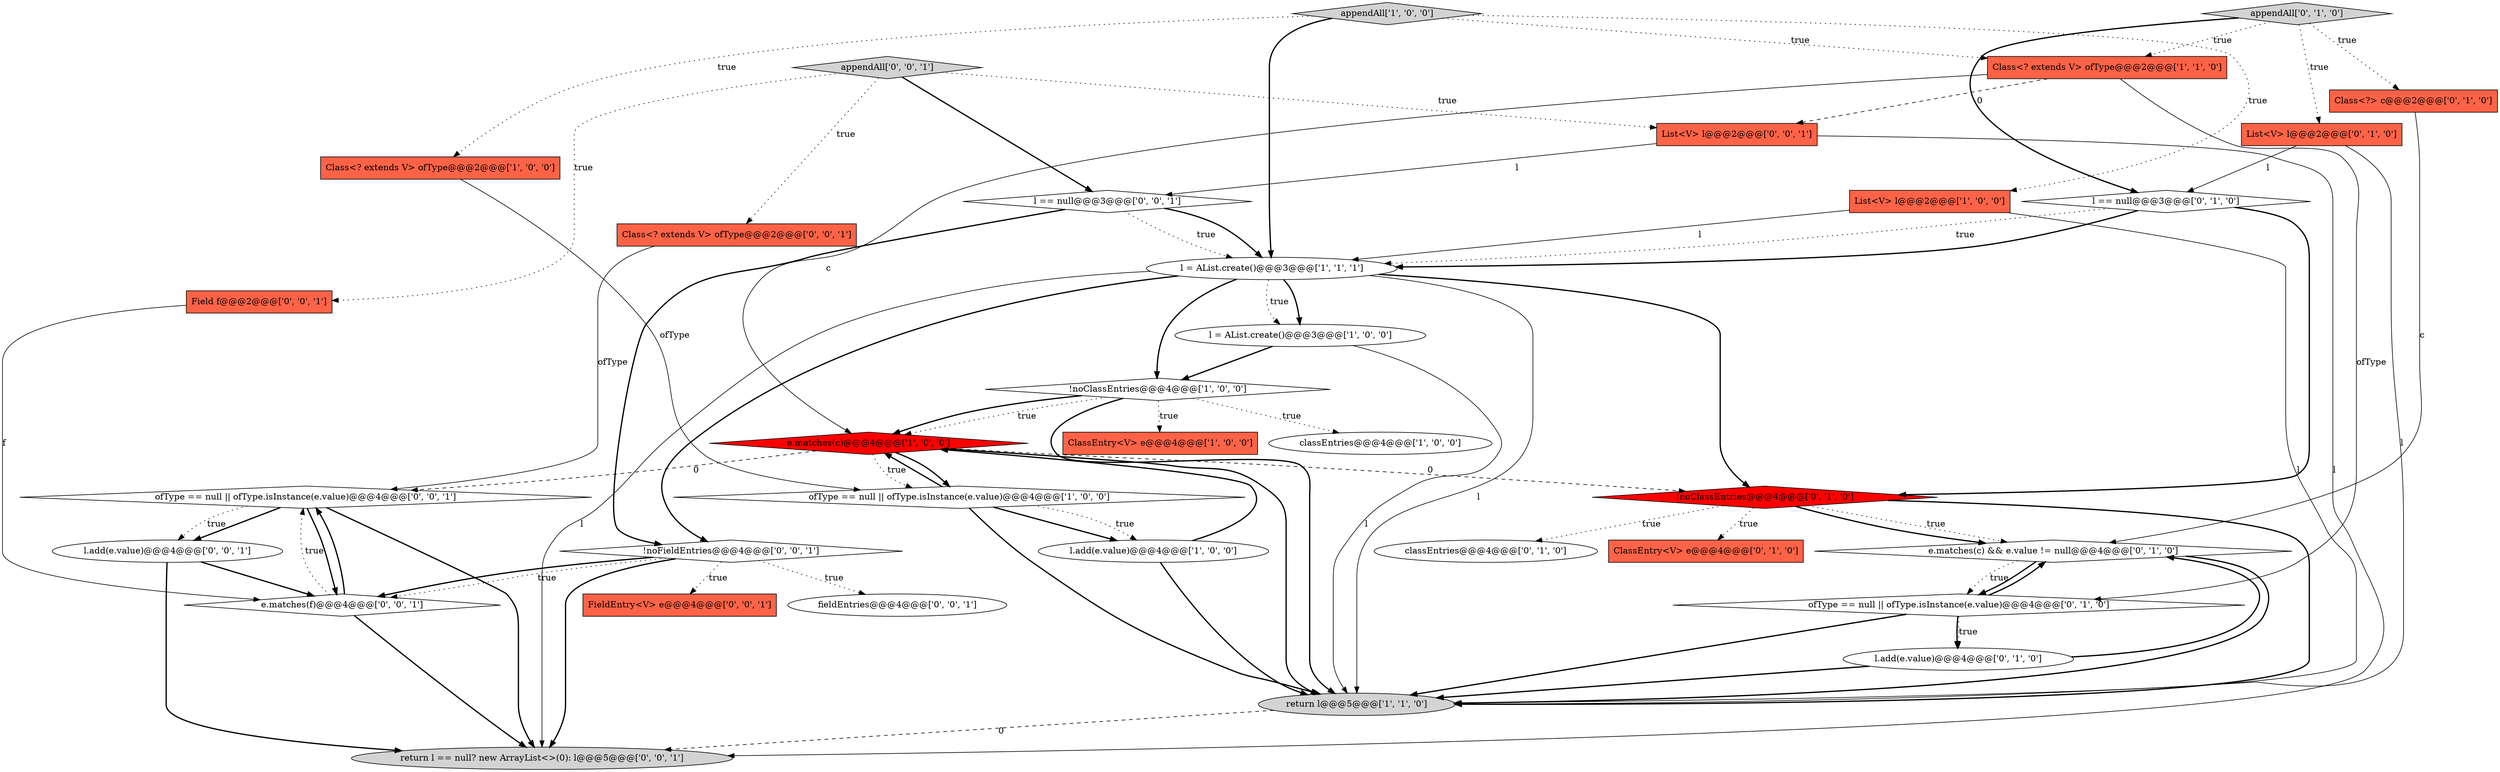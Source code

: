 digraph {
21 [style = filled, label = "appendAll['0', '1', '0']", fillcolor = lightgray, shape = diamond image = "AAA0AAABBB2BBB"];
19 [style = filled, label = "Class<?> c@@@2@@@['0', '1', '0']", fillcolor = tomato, shape = box image = "AAA0AAABBB2BBB"];
26 [style = filled, label = "FieldEntry<V> e@@@4@@@['0', '0', '1']", fillcolor = tomato, shape = box image = "AAA0AAABBB3BBB"];
9 [style = filled, label = "ClassEntry<V> e@@@4@@@['1', '0', '0']", fillcolor = tomato, shape = box image = "AAA0AAABBB1BBB"];
14 [style = filled, label = "l.add(e.value)@@@4@@@['0', '1', '0']", fillcolor = white, shape = ellipse image = "AAA0AAABBB2BBB"];
24 [style = filled, label = "e.matches(f)@@@4@@@['0', '0', '1']", fillcolor = white, shape = diamond image = "AAA0AAABBB3BBB"];
32 [style = filled, label = "l.add(e.value)@@@4@@@['0', '0', '1']", fillcolor = white, shape = ellipse image = "AAA0AAABBB3BBB"];
34 [style = filled, label = "ofType == null || ofType.isInstance(e.value)@@@4@@@['0', '0', '1']", fillcolor = white, shape = diamond image = "AAA0AAABBB3BBB"];
12 [style = filled, label = "e.matches(c)@@@4@@@['1', '0', '0']", fillcolor = red, shape = diamond image = "AAA1AAABBB1BBB"];
6 [style = filled, label = "l = AList.create()@@@3@@@['1', '0', '0']", fillcolor = white, shape = ellipse image = "AAA0AAABBB1BBB"];
16 [style = filled, label = "classEntries@@@4@@@['0', '1', '0']", fillcolor = white, shape = ellipse image = "AAA0AAABBB2BBB"];
33 [style = filled, label = "appendAll['0', '0', '1']", fillcolor = lightgray, shape = diamond image = "AAA0AAABBB3BBB"];
17 [style = filled, label = "e.matches(c) && e.value != null@@@4@@@['0', '1', '0']", fillcolor = white, shape = diamond image = "AAA0AAABBB2BBB"];
31 [style = filled, label = "!noFieldEntries@@@4@@@['0', '0', '1']", fillcolor = white, shape = diamond image = "AAA0AAABBB3BBB"];
29 [style = filled, label = "Class<? extends V> ofType@@@2@@@['0', '0', '1']", fillcolor = tomato, shape = box image = "AAA0AAABBB3BBB"];
7 [style = filled, label = "l.add(e.value)@@@4@@@['1', '0', '0']", fillcolor = white, shape = ellipse image = "AAA0AAABBB1BBB"];
1 [style = filled, label = "!noClassEntries@@@4@@@['1', '0', '0']", fillcolor = white, shape = diamond image = "AAA0AAABBB1BBB"];
13 [style = filled, label = "List<V> l@@@2@@@['0', '1', '0']", fillcolor = tomato, shape = box image = "AAA0AAABBB2BBB"];
20 [style = filled, label = "ClassEntry<V> e@@@4@@@['0', '1', '0']", fillcolor = tomato, shape = box image = "AAA0AAABBB2BBB"];
3 [style = filled, label = "return l@@@5@@@['1', '1', '0']", fillcolor = lightgray, shape = ellipse image = "AAA0AAABBB1BBB"];
25 [style = filled, label = "fieldEntries@@@4@@@['0', '0', '1']", fillcolor = white, shape = ellipse image = "AAA0AAABBB3BBB"];
23 [style = filled, label = "Field f@@@2@@@['0', '0', '1']", fillcolor = tomato, shape = box image = "AAA0AAABBB3BBB"];
0 [style = filled, label = "Class<? extends V> ofType@@@2@@@['1', '0', '0']", fillcolor = tomato, shape = box image = "AAA0AAABBB1BBB"];
22 [style = filled, label = "!noClassEntries@@@4@@@['0', '1', '0']", fillcolor = red, shape = diamond image = "AAA1AAABBB2BBB"];
15 [style = filled, label = "l == null@@@3@@@['0', '1', '0']", fillcolor = white, shape = diamond image = "AAA0AAABBB2BBB"];
4 [style = filled, label = "appendAll['1', '0', '0']", fillcolor = lightgray, shape = diamond image = "AAA0AAABBB1BBB"];
11 [style = filled, label = "ofType == null || ofType.isInstance(e.value)@@@4@@@['1', '0', '0']", fillcolor = white, shape = diamond image = "AAA0AAABBB1BBB"];
27 [style = filled, label = "l == null@@@3@@@['0', '0', '1']", fillcolor = white, shape = diamond image = "AAA0AAABBB3BBB"];
18 [style = filled, label = "ofType == null || ofType.isInstance(e.value)@@@4@@@['0', '1', '0']", fillcolor = white, shape = diamond image = "AAA0AAABBB2BBB"];
30 [style = filled, label = "List<V> l@@@2@@@['0', '0', '1']", fillcolor = tomato, shape = box image = "AAA0AAABBB3BBB"];
5 [style = filled, label = "List<V> l@@@2@@@['1', '0', '0']", fillcolor = tomato, shape = box image = "AAA0AAABBB1BBB"];
10 [style = filled, label = "Class<? extends V> ofType@@@2@@@['1', '1', '0']", fillcolor = tomato, shape = box image = "AAA0AAABBB1BBB"];
8 [style = filled, label = "l = AList.create()@@@3@@@['1', '1', '1']", fillcolor = white, shape = ellipse image = "AAA0AAABBB1BBB"];
2 [style = filled, label = "classEntries@@@4@@@['1', '0', '0']", fillcolor = white, shape = ellipse image = "AAA0AAABBB1BBB"];
28 [style = filled, label = "return l == null? new ArrayList<>(0): l@@@5@@@['0', '0', '1']", fillcolor = lightgray, shape = ellipse image = "AAA0AAABBB3BBB"];
14->3 [style = bold, label=""];
18->3 [style = bold, label=""];
13->15 [style = solid, label="l"];
21->15 [style = bold, label=""];
6->3 [style = solid, label="l"];
30->28 [style = solid, label="l"];
24->34 [style = bold, label=""];
14->17 [style = bold, label=""];
8->6 [style = bold, label=""];
8->1 [style = bold, label=""];
34->24 [style = bold, label=""];
15->8 [style = dotted, label="true"];
5->8 [style = solid, label="l"];
22->16 [style = dotted, label="true"];
1->12 [style = dotted, label="true"];
1->12 [style = bold, label=""];
4->8 [style = bold, label=""];
34->32 [style = bold, label=""];
10->12 [style = solid, label="c"];
11->7 [style = dotted, label="true"];
31->25 [style = dotted, label="true"];
24->28 [style = bold, label=""];
8->3 [style = solid, label="l"];
29->34 [style = solid, label="ofType"];
8->28 [style = solid, label="l"];
4->0 [style = dotted, label="true"];
12->11 [style = bold, label=""];
27->31 [style = bold, label=""];
11->12 [style = bold, label=""];
27->8 [style = dotted, label="true"];
33->27 [style = bold, label=""];
23->24 [style = solid, label="f"];
8->22 [style = bold, label=""];
12->11 [style = dotted, label="true"];
22->20 [style = dotted, label="true"];
24->34 [style = dotted, label="true"];
0->11 [style = solid, label="ofType"];
5->3 [style = solid, label="l"];
22->17 [style = bold, label=""];
21->13 [style = dotted, label="true"];
31->28 [style = bold, label=""];
12->34 [style = dashed, label="0"];
27->8 [style = bold, label=""];
4->5 [style = dotted, label="true"];
30->27 [style = solid, label="l"];
3->28 [style = dashed, label="0"];
17->18 [style = dotted, label="true"];
8->31 [style = bold, label=""];
19->17 [style = solid, label="c"];
4->10 [style = dotted, label="true"];
31->24 [style = bold, label=""];
1->3 [style = bold, label=""];
21->10 [style = dotted, label="true"];
15->22 [style = bold, label=""];
10->18 [style = solid, label="ofType"];
34->28 [style = bold, label=""];
6->1 [style = bold, label=""];
10->30 [style = dashed, label="0"];
8->6 [style = dotted, label="true"];
11->3 [style = bold, label=""];
1->9 [style = dotted, label="true"];
12->22 [style = dashed, label="0"];
33->29 [style = dotted, label="true"];
17->3 [style = bold, label=""];
13->3 [style = solid, label="l"];
12->3 [style = bold, label=""];
15->8 [style = bold, label=""];
34->32 [style = dotted, label="true"];
7->12 [style = bold, label=""];
18->17 [style = bold, label=""];
33->30 [style = dotted, label="true"];
18->14 [style = dotted, label="true"];
7->3 [style = bold, label=""];
22->3 [style = bold, label=""];
33->23 [style = dotted, label="true"];
31->26 [style = dotted, label="true"];
21->19 [style = dotted, label="true"];
11->7 [style = bold, label=""];
22->17 [style = dotted, label="true"];
31->24 [style = dotted, label="true"];
1->2 [style = dotted, label="true"];
32->24 [style = bold, label=""];
32->28 [style = bold, label=""];
18->14 [style = bold, label=""];
17->18 [style = bold, label=""];
}
